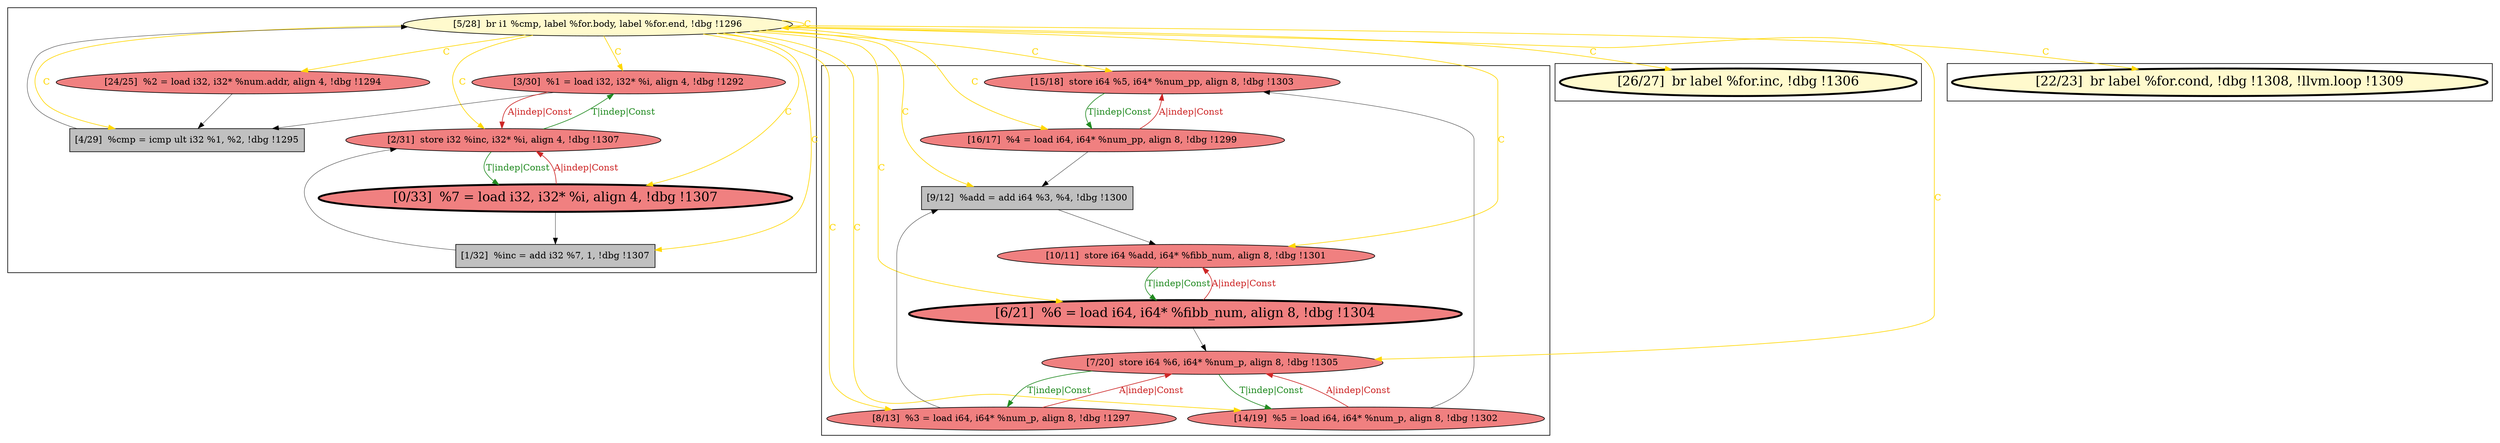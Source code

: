 
digraph G {



node244->node234 [style=solid,color=gold,label="C",penwidth=1.0,fontcolor=gold ]
node244->node230 [style=solid,color=gold,label="C",penwidth=1.0,fontcolor=gold ]
node235->node233 [style=solid,color=forestgreen,label="T|indep|Const",penwidth=1.0,fontcolor=forestgreen ]
node232->node235 [style=solid,color=black,label="",penwidth=0.5,fontcolor=black ]
node244->node235 [style=solid,color=gold,label="C",penwidth=1.0,fontcolor=gold ]
node237->node231 [style=solid,color=firebrick3,label="A|indep|Const",penwidth=1.0,fontcolor=firebrick3 ]
node244->node240 [style=solid,color=gold,label="C",penwidth=1.0,fontcolor=gold ]
node240->node244 [style=solid,color=black,label="",penwidth=0.5,fontcolor=black ]
node230->node231 [style=solid,color=firebrick3,label="A|indep|Const",penwidth=1.0,fontcolor=firebrick3 ]
node244->node246 [style=solid,color=gold,label="C",penwidth=1.0,fontcolor=gold ]
node244->node243 [style=solid,color=gold,label="C",penwidth=1.0,fontcolor=gold ]
node244->node244 [style=solid,color=gold,label="C",penwidth=1.0,fontcolor=gold ]
node245->node240 [style=solid,color=black,label="",penwidth=0.5,fontcolor=black ]
node239->node241 [style=solid,color=forestgreen,label="T|indep|Const",penwidth=1.0,fontcolor=forestgreen ]
node239->node243 [style=solid,color=forestgreen,label="T|indep|Const",penwidth=1.0,fontcolor=forestgreen ]
node237->node234 [style=solid,color=black,label="",penwidth=0.5,fontcolor=black ]
node244->node233 [style=solid,color=gold,label="C",penwidth=1.0,fontcolor=gold ]
node233->node231 [style=solid,color=black,label="",penwidth=0.5,fontcolor=black ]
node243->node239 [style=solid,color=firebrick3,label="A|indep|Const",penwidth=1.0,fontcolor=firebrick3 ]
node236->node234 [style=solid,color=firebrick3,label="A|indep|Const",penwidth=1.0,fontcolor=firebrick3 ]
node241->node242 [style=solid,color=black,label="",penwidth=0.5,fontcolor=black ]
node236->node232 [style=solid,color=black,label="",penwidth=0.5,fontcolor=black ]
node242->node239 [style=solid,color=black,label="",penwidth=0.5,fontcolor=black ]
node231->node230 [style=solid,color=forestgreen,label="T|indep|Const",penwidth=1.0,fontcolor=forestgreen ]
node244->node237 [style=solid,color=gold,label="C",penwidth=1.0,fontcolor=gold ]
node234->node236 [style=solid,color=forestgreen,label="T|indep|Const",penwidth=1.0,fontcolor=forestgreen ]
node244->node236 [style=solid,color=gold,label="C",penwidth=1.0,fontcolor=gold ]
node244->node231 [style=solid,color=gold,label="C",penwidth=1.0,fontcolor=gold ]
node244->node241 [style=solid,color=gold,label="C",penwidth=1.0,fontcolor=gold ]
node244->node232 [style=solid,color=gold,label="C",penwidth=1.0,fontcolor=gold ]
node244->node242 [style=solid,color=gold,label="C",penwidth=1.0,fontcolor=gold ]
node244->node239 [style=solid,color=gold,label="C",penwidth=1.0,fontcolor=gold ]
node231->node237 [style=solid,color=forestgreen,label="T|indep|Const",penwidth=1.0,fontcolor=forestgreen ]
node241->node239 [style=solid,color=firebrick3,label="A|indep|Const",penwidth=1.0,fontcolor=firebrick3 ]
node233->node235 [style=solid,color=firebrick3,label="A|indep|Const",penwidth=1.0,fontcolor=firebrick3 ]
node244->node238 [style=solid,color=gold,label="C",penwidth=1.0,fontcolor=gold ]
node243->node240 [style=solid,color=black,label="",penwidth=0.5,fontcolor=black ]
node244->node245 [style=solid,color=gold,label="C",penwidth=1.0,fontcolor=gold ]
node230->node232 [style=solid,color=black,label="",penwidth=0.5,fontcolor=black ]


subgraph cluster3 {


node246 [penwidth=3.0,fontsize=20,fillcolor=lemonchiffon,label="[26/27]  br label %for.inc, !dbg !1306",shape=ellipse,style=filled ]



}

subgraph cluster2 {


node240 [fillcolor=grey,label="[4/29]  %cmp = icmp ult i32 %1, %2, !dbg !1295",shape=rectangle,style=filled ]
node239 [fillcolor=lightcoral,label="[2/31]  store i32 %inc, i32* %i, align 4, !dbg !1307",shape=ellipse,style=filled ]
node243 [fillcolor=lightcoral,label="[3/30]  %1 = load i32, i32* %i, align 4, !dbg !1292",shape=ellipse,style=filled ]
node245 [fillcolor=lightcoral,label="[24/25]  %2 = load i32, i32* %num.addr, align 4, !dbg !1294",shape=ellipse,style=filled ]
node241 [penwidth=3.0,fontsize=20,fillcolor=lightcoral,label="[0/33]  %7 = load i32, i32* %i, align 4, !dbg !1307",shape=ellipse,style=filled ]
node242 [fillcolor=grey,label="[1/32]  %inc = add i32 %7, 1, !dbg !1307",shape=rectangle,style=filled ]
node244 [fillcolor=lemonchiffon,label="[5/28]  br i1 %cmp, label %for.body, label %for.end, !dbg !1296",shape=ellipse,style=filled ]



}

subgraph cluster0 {


node237 [fillcolor=lightcoral,label="[14/19]  %5 = load i64, i64* %num_p, align 8, !dbg !1302",shape=ellipse,style=filled ]
node231 [fillcolor=lightcoral,label="[7/20]  store i64 %6, i64* %num_p, align 8, !dbg !1305",shape=ellipse,style=filled ]
node232 [fillcolor=grey,label="[9/12]  %add = add i64 %3, %4, !dbg !1300",shape=rectangle,style=filled ]
node230 [fillcolor=lightcoral,label="[8/13]  %3 = load i64, i64* %num_p, align 8, !dbg !1297",shape=ellipse,style=filled ]
node235 [fillcolor=lightcoral,label="[10/11]  store i64 %add, i64* %fibb_num, align 8, !dbg !1301",shape=ellipse,style=filled ]
node233 [penwidth=3.0,fontsize=20,fillcolor=lightcoral,label="[6/21]  %6 = load i64, i64* %fibb_num, align 8, !dbg !1304",shape=ellipse,style=filled ]
node236 [fillcolor=lightcoral,label="[16/17]  %4 = load i64, i64* %num_pp, align 8, !dbg !1299",shape=ellipse,style=filled ]
node234 [fillcolor=lightcoral,label="[15/18]  store i64 %5, i64* %num_pp, align 8, !dbg !1303",shape=ellipse,style=filled ]



}

subgraph cluster1 {


node238 [penwidth=3.0,fontsize=20,fillcolor=lemonchiffon,label="[22/23]  br label %for.cond, !dbg !1308, !llvm.loop !1309",shape=ellipse,style=filled ]



}

}
